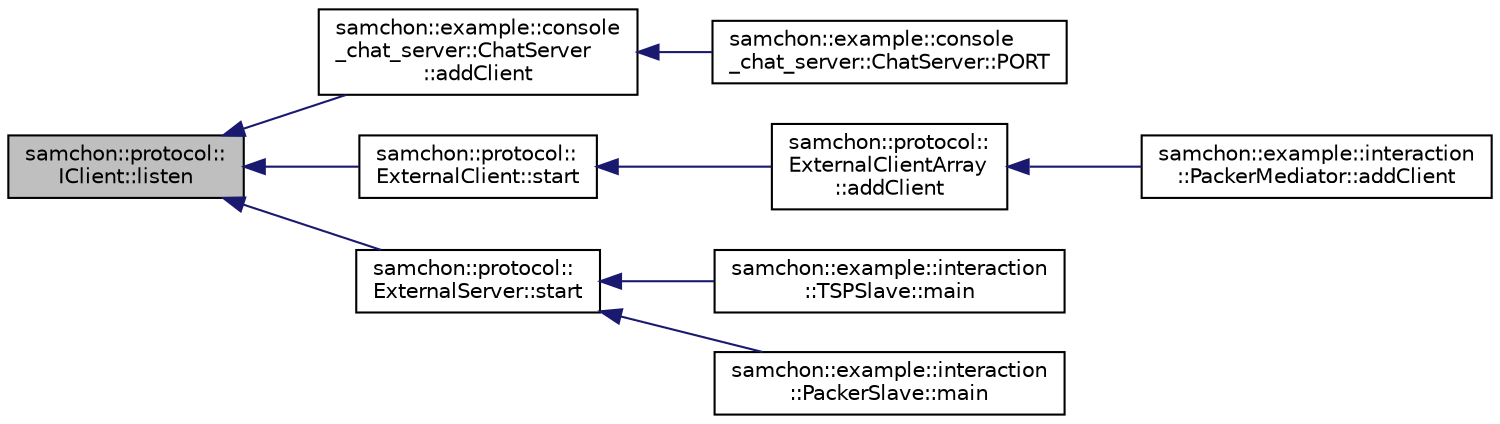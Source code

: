 digraph "samchon::protocol::IClient::listen"
{
  edge [fontname="Helvetica",fontsize="10",labelfontname="Helvetica",labelfontsize="10"];
  node [fontname="Helvetica",fontsize="10",shape=record];
  rankdir="LR";
  Node1 [label="samchon::protocol::\lIClient::listen",height=0.2,width=0.4,color="black", fillcolor="grey75", style="filled", fontcolor="black"];
  Node1 -> Node2 [dir="back",color="midnightblue",fontsize="10",style="solid",fontname="Helvetica"];
  Node2 [label="samchon::example::console\l_chat_server::ChatServer\l::addClient",height=0.2,width=0.4,color="black", fillcolor="white", style="filled",URL="$dd/dc0/classsamchon_1_1example_1_1console__chat__server_1_1ChatServer.html#a49466c3a851dd65633a0915feee864c1",tooltip="Add a client. "];
  Node2 -> Node3 [dir="back",color="midnightblue",fontsize="10",style="solid",fontname="Helvetica"];
  Node3 [label="samchon::example::console\l_chat_server::ChatServer::PORT",height=0.2,width=0.4,color="black", fillcolor="white", style="filled",URL="$dd/dc0/classsamchon_1_1example_1_1console__chat__server_1_1ChatServer.html#aaeb3148b26566bb3c133f3c4c174de5d",tooltip="Port number: #33749. "];
  Node1 -> Node4 [dir="back",color="midnightblue",fontsize="10",style="solid",fontname="Helvetica"];
  Node4 [label="samchon::protocol::\lExternalClient::start",height=0.2,width=0.4,color="black", fillcolor="white", style="filled",URL="$dc/dfd/classsamchon_1_1protocol_1_1ExternalClient.html#ae4702e7417181280814e8b6b14add2ea",tooltip="Start interaction. "];
  Node4 -> Node5 [dir="back",color="midnightblue",fontsize="10",style="solid",fontname="Helvetica"];
  Node5 [label="samchon::protocol::\lExternalClientArray\l::addClient",height=0.2,width=0.4,color="black", fillcolor="white", style="filled",URL="$d8/d47/classsamchon_1_1protocol_1_1ExternalClientArray.html#ad3ec6083977d0c552fe8287f9d68f909",tooltip="Handling connection of a physical client. "];
  Node5 -> Node6 [dir="back",color="midnightblue",fontsize="10",style="solid",fontname="Helvetica"];
  Node6 [label="samchon::example::interaction\l::PackerMediator::addClient",height=0.2,width=0.4,color="black", fillcolor="white", style="filled",URL="$d7/d0a/classsamchon_1_1example_1_1interaction_1_1PackerMediator.html#a8d04d11f6948cf00d968549ab6279ff3",tooltip="Handling connection of a physical client. "];
  Node1 -> Node7 [dir="back",color="midnightblue",fontsize="10",style="solid",fontname="Helvetica"];
  Node7 [label="samchon::protocol::\lExternalServer::start",height=0.2,width=0.4,color="black", fillcolor="white", style="filled",URL="$df/d4a/classsamchon_1_1protocol_1_1ExternalServer.html#ae66e632f38f210dcbf41616d10c7c3f5",tooltip="Start interaction. "];
  Node7 -> Node8 [dir="back",color="midnightblue",fontsize="10",style="solid",fontname="Helvetica"];
  Node8 [label="samchon::example::interaction\l::TSPSlave::main",height=0.2,width=0.4,color="black", fillcolor="white", style="filled",URL="$df/dac/classsamchon_1_1example_1_1interaction_1_1TSPSlave.html#a21e03899aaa40763605cb47a7037f37d",tooltip="Main function. "];
  Node7 -> Node9 [dir="back",color="midnightblue",fontsize="10",style="solid",fontname="Helvetica"];
  Node9 [label="samchon::example::interaction\l::PackerSlave::main",height=0.2,width=0.4,color="black", fillcolor="white", style="filled",URL="$d3/d29/classsamchon_1_1example_1_1interaction_1_1PackerSlave.html#a6e988e1b8aabb03b2d47813871efd386",tooltip="Main function. "];
}
